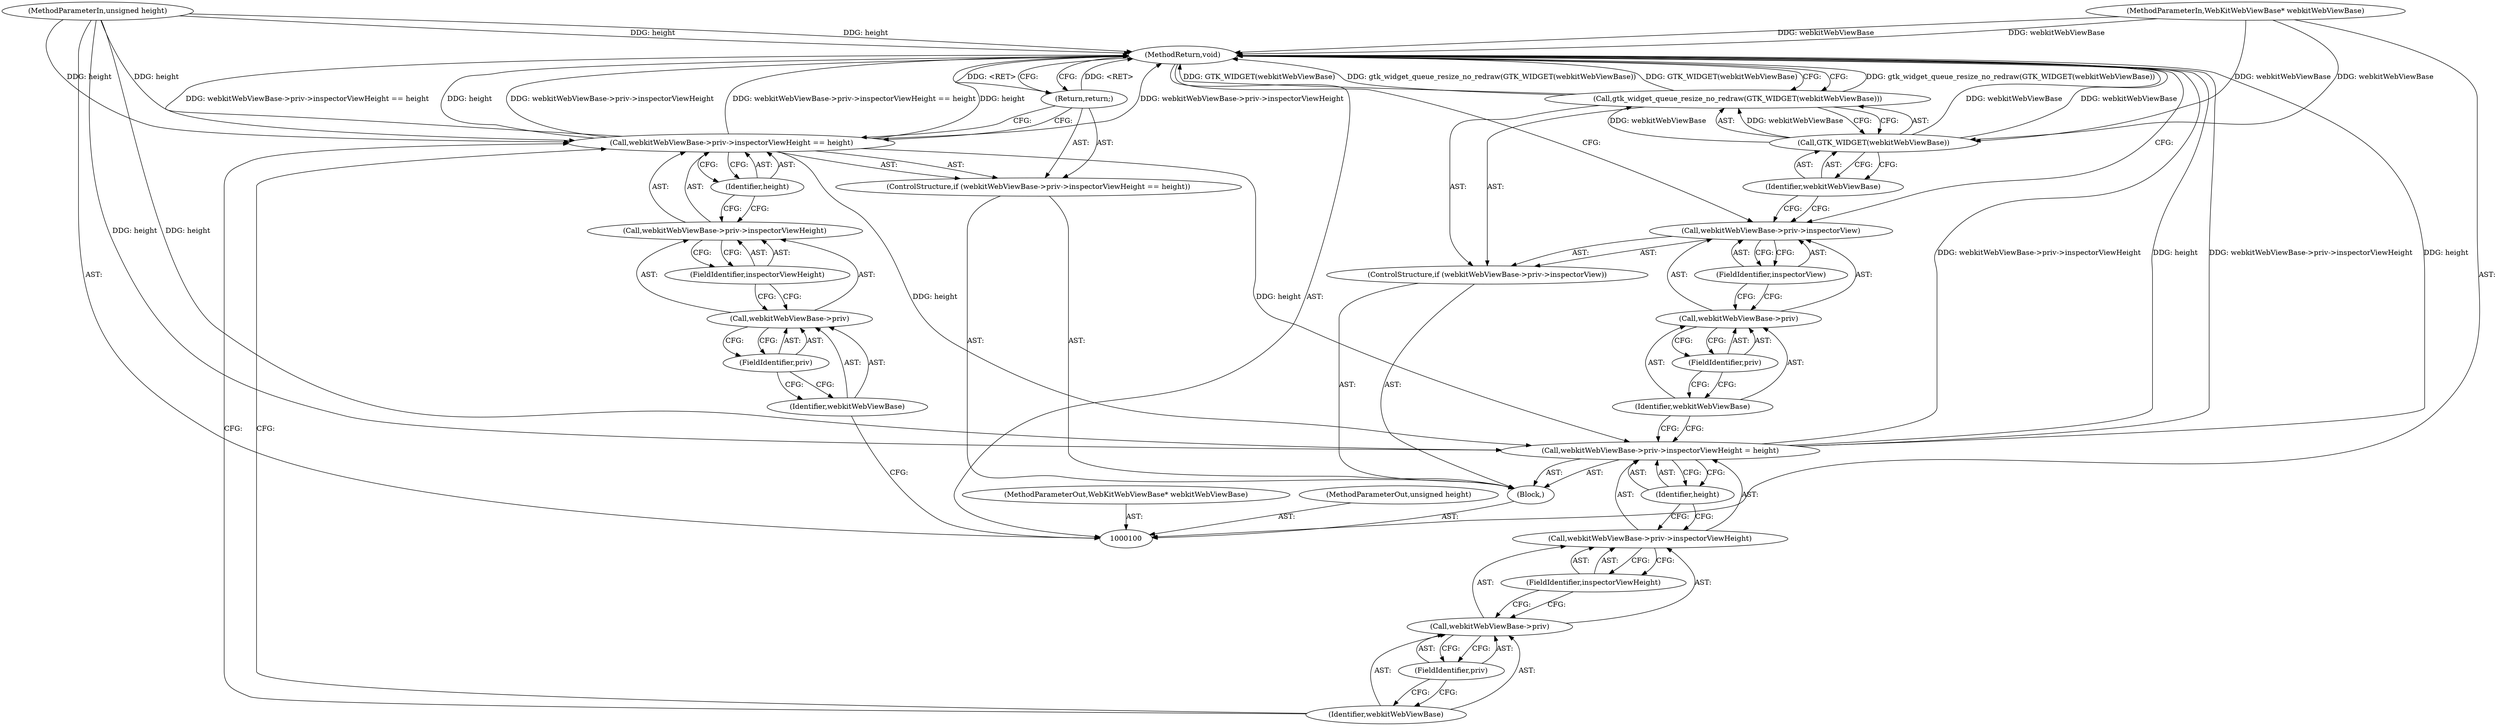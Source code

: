 digraph "0_Chrome_3bbc818ed1a7b63b8290bbde9ae975956748cb8a_0" {
"1000129" [label="(MethodReturn,void)"];
"1000101" [label="(MethodParameterIn,WebKitWebViewBase* webkitWebViewBase)"];
"1000157" [label="(MethodParameterOut,WebKitWebViewBase* webkitWebViewBase)"];
"1000102" [label="(MethodParameterIn,unsigned height)"];
"1000158" [label="(MethodParameterOut,unsigned height)"];
"1000103" [label="(Block,)"];
"1000109" [label="(FieldIdentifier,priv)"];
"1000110" [label="(FieldIdentifier,inspectorViewHeight)"];
"1000104" [label="(ControlStructure,if (webkitWebViewBase->priv->inspectorViewHeight == height))"];
"1000111" [label="(Identifier,height)"];
"1000105" [label="(Call,webkitWebViewBase->priv->inspectorViewHeight == height)"];
"1000106" [label="(Call,webkitWebViewBase->priv->inspectorViewHeight)"];
"1000107" [label="(Call,webkitWebViewBase->priv)"];
"1000108" [label="(Identifier,webkitWebViewBase)"];
"1000112" [label="(Return,return;)"];
"1000117" [label="(FieldIdentifier,priv)"];
"1000118" [label="(FieldIdentifier,inspectorViewHeight)"];
"1000113" [label="(Call,webkitWebViewBase->priv->inspectorViewHeight = height)"];
"1000114" [label="(Call,webkitWebViewBase->priv->inspectorViewHeight)"];
"1000115" [label="(Call,webkitWebViewBase->priv)"];
"1000116" [label="(Identifier,webkitWebViewBase)"];
"1000119" [label="(Identifier,height)"];
"1000124" [label="(FieldIdentifier,priv)"];
"1000125" [label="(FieldIdentifier,inspectorView)"];
"1000120" [label="(ControlStructure,if (webkitWebViewBase->priv->inspectorView))"];
"1000121" [label="(Call,webkitWebViewBase->priv->inspectorView)"];
"1000122" [label="(Call,webkitWebViewBase->priv)"];
"1000123" [label="(Identifier,webkitWebViewBase)"];
"1000127" [label="(Call,GTK_WIDGET(webkitWebViewBase))"];
"1000128" [label="(Identifier,webkitWebViewBase)"];
"1000126" [label="(Call,gtk_widget_queue_resize_no_redraw(GTK_WIDGET(webkitWebViewBase)))"];
"1000129" -> "1000100"  [label="AST: "];
"1000129" -> "1000112"  [label="CFG: "];
"1000129" -> "1000126"  [label="CFG: "];
"1000129" -> "1000121"  [label="CFG: "];
"1000112" -> "1000129"  [label="DDG: <RET>"];
"1000126" -> "1000129"  [label="DDG: gtk_widget_queue_resize_no_redraw(GTK_WIDGET(webkitWebViewBase))"];
"1000126" -> "1000129"  [label="DDG: GTK_WIDGET(webkitWebViewBase)"];
"1000105" -> "1000129"  [label="DDG: webkitWebViewBase->priv->inspectorViewHeight == height"];
"1000105" -> "1000129"  [label="DDG: height"];
"1000105" -> "1000129"  [label="DDG: webkitWebViewBase->priv->inspectorViewHeight"];
"1000113" -> "1000129"  [label="DDG: webkitWebViewBase->priv->inspectorViewHeight"];
"1000113" -> "1000129"  [label="DDG: height"];
"1000102" -> "1000129"  [label="DDG: height"];
"1000127" -> "1000129"  [label="DDG: webkitWebViewBase"];
"1000101" -> "1000129"  [label="DDG: webkitWebViewBase"];
"1000101" -> "1000100"  [label="AST: "];
"1000101" -> "1000129"  [label="DDG: webkitWebViewBase"];
"1000101" -> "1000127"  [label="DDG: webkitWebViewBase"];
"1000157" -> "1000100"  [label="AST: "];
"1000102" -> "1000100"  [label="AST: "];
"1000102" -> "1000129"  [label="DDG: height"];
"1000102" -> "1000105"  [label="DDG: height"];
"1000102" -> "1000113"  [label="DDG: height"];
"1000158" -> "1000100"  [label="AST: "];
"1000103" -> "1000100"  [label="AST: "];
"1000104" -> "1000103"  [label="AST: "];
"1000113" -> "1000103"  [label="AST: "];
"1000120" -> "1000103"  [label="AST: "];
"1000109" -> "1000107"  [label="AST: "];
"1000109" -> "1000108"  [label="CFG: "];
"1000107" -> "1000109"  [label="CFG: "];
"1000110" -> "1000106"  [label="AST: "];
"1000110" -> "1000107"  [label="CFG: "];
"1000106" -> "1000110"  [label="CFG: "];
"1000104" -> "1000103"  [label="AST: "];
"1000105" -> "1000104"  [label="AST: "];
"1000112" -> "1000104"  [label="AST: "];
"1000111" -> "1000105"  [label="AST: "];
"1000111" -> "1000106"  [label="CFG: "];
"1000105" -> "1000111"  [label="CFG: "];
"1000105" -> "1000104"  [label="AST: "];
"1000105" -> "1000111"  [label="CFG: "];
"1000106" -> "1000105"  [label="AST: "];
"1000111" -> "1000105"  [label="AST: "];
"1000112" -> "1000105"  [label="CFG: "];
"1000116" -> "1000105"  [label="CFG: "];
"1000105" -> "1000129"  [label="DDG: webkitWebViewBase->priv->inspectorViewHeight == height"];
"1000105" -> "1000129"  [label="DDG: height"];
"1000105" -> "1000129"  [label="DDG: webkitWebViewBase->priv->inspectorViewHeight"];
"1000102" -> "1000105"  [label="DDG: height"];
"1000105" -> "1000113"  [label="DDG: height"];
"1000106" -> "1000105"  [label="AST: "];
"1000106" -> "1000110"  [label="CFG: "];
"1000107" -> "1000106"  [label="AST: "];
"1000110" -> "1000106"  [label="AST: "];
"1000111" -> "1000106"  [label="CFG: "];
"1000107" -> "1000106"  [label="AST: "];
"1000107" -> "1000109"  [label="CFG: "];
"1000108" -> "1000107"  [label="AST: "];
"1000109" -> "1000107"  [label="AST: "];
"1000110" -> "1000107"  [label="CFG: "];
"1000108" -> "1000107"  [label="AST: "];
"1000108" -> "1000100"  [label="CFG: "];
"1000109" -> "1000108"  [label="CFG: "];
"1000112" -> "1000104"  [label="AST: "];
"1000112" -> "1000105"  [label="CFG: "];
"1000129" -> "1000112"  [label="CFG: "];
"1000112" -> "1000129"  [label="DDG: <RET>"];
"1000117" -> "1000115"  [label="AST: "];
"1000117" -> "1000116"  [label="CFG: "];
"1000115" -> "1000117"  [label="CFG: "];
"1000118" -> "1000114"  [label="AST: "];
"1000118" -> "1000115"  [label="CFG: "];
"1000114" -> "1000118"  [label="CFG: "];
"1000113" -> "1000103"  [label="AST: "];
"1000113" -> "1000119"  [label="CFG: "];
"1000114" -> "1000113"  [label="AST: "];
"1000119" -> "1000113"  [label="AST: "];
"1000123" -> "1000113"  [label="CFG: "];
"1000113" -> "1000129"  [label="DDG: webkitWebViewBase->priv->inspectorViewHeight"];
"1000113" -> "1000129"  [label="DDG: height"];
"1000105" -> "1000113"  [label="DDG: height"];
"1000102" -> "1000113"  [label="DDG: height"];
"1000114" -> "1000113"  [label="AST: "];
"1000114" -> "1000118"  [label="CFG: "];
"1000115" -> "1000114"  [label="AST: "];
"1000118" -> "1000114"  [label="AST: "];
"1000119" -> "1000114"  [label="CFG: "];
"1000115" -> "1000114"  [label="AST: "];
"1000115" -> "1000117"  [label="CFG: "];
"1000116" -> "1000115"  [label="AST: "];
"1000117" -> "1000115"  [label="AST: "];
"1000118" -> "1000115"  [label="CFG: "];
"1000116" -> "1000115"  [label="AST: "];
"1000116" -> "1000105"  [label="CFG: "];
"1000117" -> "1000116"  [label="CFG: "];
"1000119" -> "1000113"  [label="AST: "];
"1000119" -> "1000114"  [label="CFG: "];
"1000113" -> "1000119"  [label="CFG: "];
"1000124" -> "1000122"  [label="AST: "];
"1000124" -> "1000123"  [label="CFG: "];
"1000122" -> "1000124"  [label="CFG: "];
"1000125" -> "1000121"  [label="AST: "];
"1000125" -> "1000122"  [label="CFG: "];
"1000121" -> "1000125"  [label="CFG: "];
"1000120" -> "1000103"  [label="AST: "];
"1000121" -> "1000120"  [label="AST: "];
"1000126" -> "1000120"  [label="AST: "];
"1000121" -> "1000120"  [label="AST: "];
"1000121" -> "1000125"  [label="CFG: "];
"1000122" -> "1000121"  [label="AST: "];
"1000125" -> "1000121"  [label="AST: "];
"1000128" -> "1000121"  [label="CFG: "];
"1000129" -> "1000121"  [label="CFG: "];
"1000122" -> "1000121"  [label="AST: "];
"1000122" -> "1000124"  [label="CFG: "];
"1000123" -> "1000122"  [label="AST: "];
"1000124" -> "1000122"  [label="AST: "];
"1000125" -> "1000122"  [label="CFG: "];
"1000123" -> "1000122"  [label="AST: "];
"1000123" -> "1000113"  [label="CFG: "];
"1000124" -> "1000123"  [label="CFG: "];
"1000127" -> "1000126"  [label="AST: "];
"1000127" -> "1000128"  [label="CFG: "];
"1000128" -> "1000127"  [label="AST: "];
"1000126" -> "1000127"  [label="CFG: "];
"1000127" -> "1000129"  [label="DDG: webkitWebViewBase"];
"1000127" -> "1000126"  [label="DDG: webkitWebViewBase"];
"1000101" -> "1000127"  [label="DDG: webkitWebViewBase"];
"1000128" -> "1000127"  [label="AST: "];
"1000128" -> "1000121"  [label="CFG: "];
"1000127" -> "1000128"  [label="CFG: "];
"1000126" -> "1000120"  [label="AST: "];
"1000126" -> "1000127"  [label="CFG: "];
"1000127" -> "1000126"  [label="AST: "];
"1000129" -> "1000126"  [label="CFG: "];
"1000126" -> "1000129"  [label="DDG: gtk_widget_queue_resize_no_redraw(GTK_WIDGET(webkitWebViewBase))"];
"1000126" -> "1000129"  [label="DDG: GTK_WIDGET(webkitWebViewBase)"];
"1000127" -> "1000126"  [label="DDG: webkitWebViewBase"];
}

